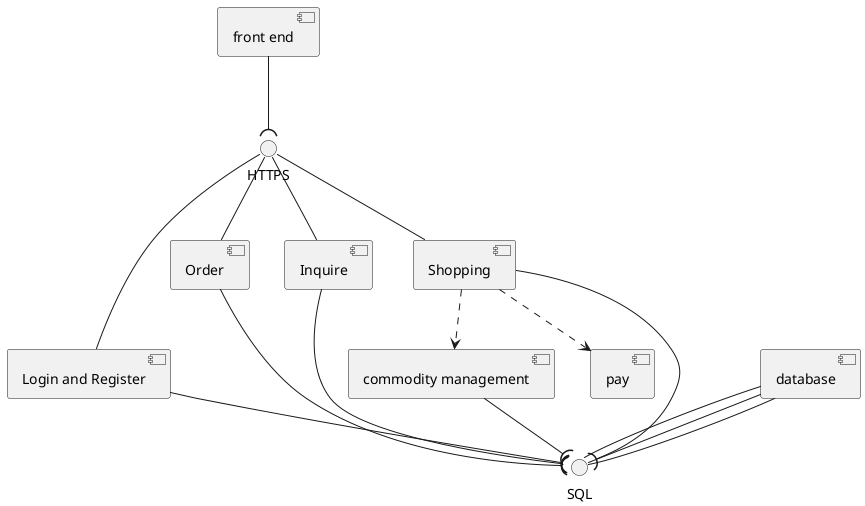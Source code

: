 @startuml shopping
[front end] as Front_end
[Login and Register] as Li
[Order] as Order
[Inquire] as Inquire
[Shopping] as Shopping
[commodity management] as Management
[database] as Database
[pay] as Pay

Front_end --( HTTPS
HTTPS -- Li
HTTPS -- Order
HTTPS -- Inquire
HTTPS -- Shopping


Shopping ..> Pay
Shopping ..> Management

Li --( SQL
Inquire --( SQL
Shopping --( SQL
Management --( SQL
Order --( SQL

Database -- SQL
Database -- SQL
Database -- SQL
@enduml